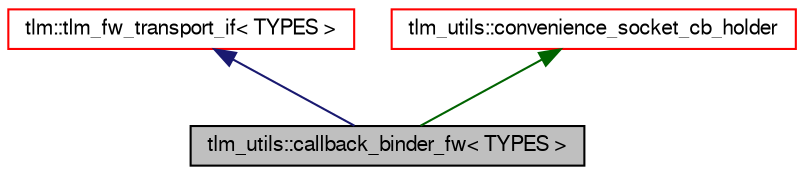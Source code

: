 digraph G
{
  edge [fontname="FreeSans",fontsize="10",labelfontname="FreeSans",labelfontsize="10"];
  node [fontname="FreeSans",fontsize="10",shape=record];
  Node1 [label="tlm_utils::callback_binder_fw\< TYPES \>",height=0.2,width=0.4,color="black", fillcolor="grey75", style="filled" fontcolor="black"];
  Node2 -> Node1 [dir=back,color="midnightblue",fontsize="10",style="solid",fontname="FreeSans"];
  Node2 [label="tlm::tlm_fw_transport_if\< TYPES \>",height=0.2,width=0.4,color="red", fillcolor="white", style="filled",URL="$a00088.html"];
  Node3 -> Node1 [dir=back,color="darkgreen",fontsize="10",style="solid",fontname="FreeSans"];
  Node3 [label="tlm_utils::convenience_socket_cb_holder",height=0.2,width=0.4,color="red", fillcolor="white", style="filled",URL="$a00005.html"];
}
